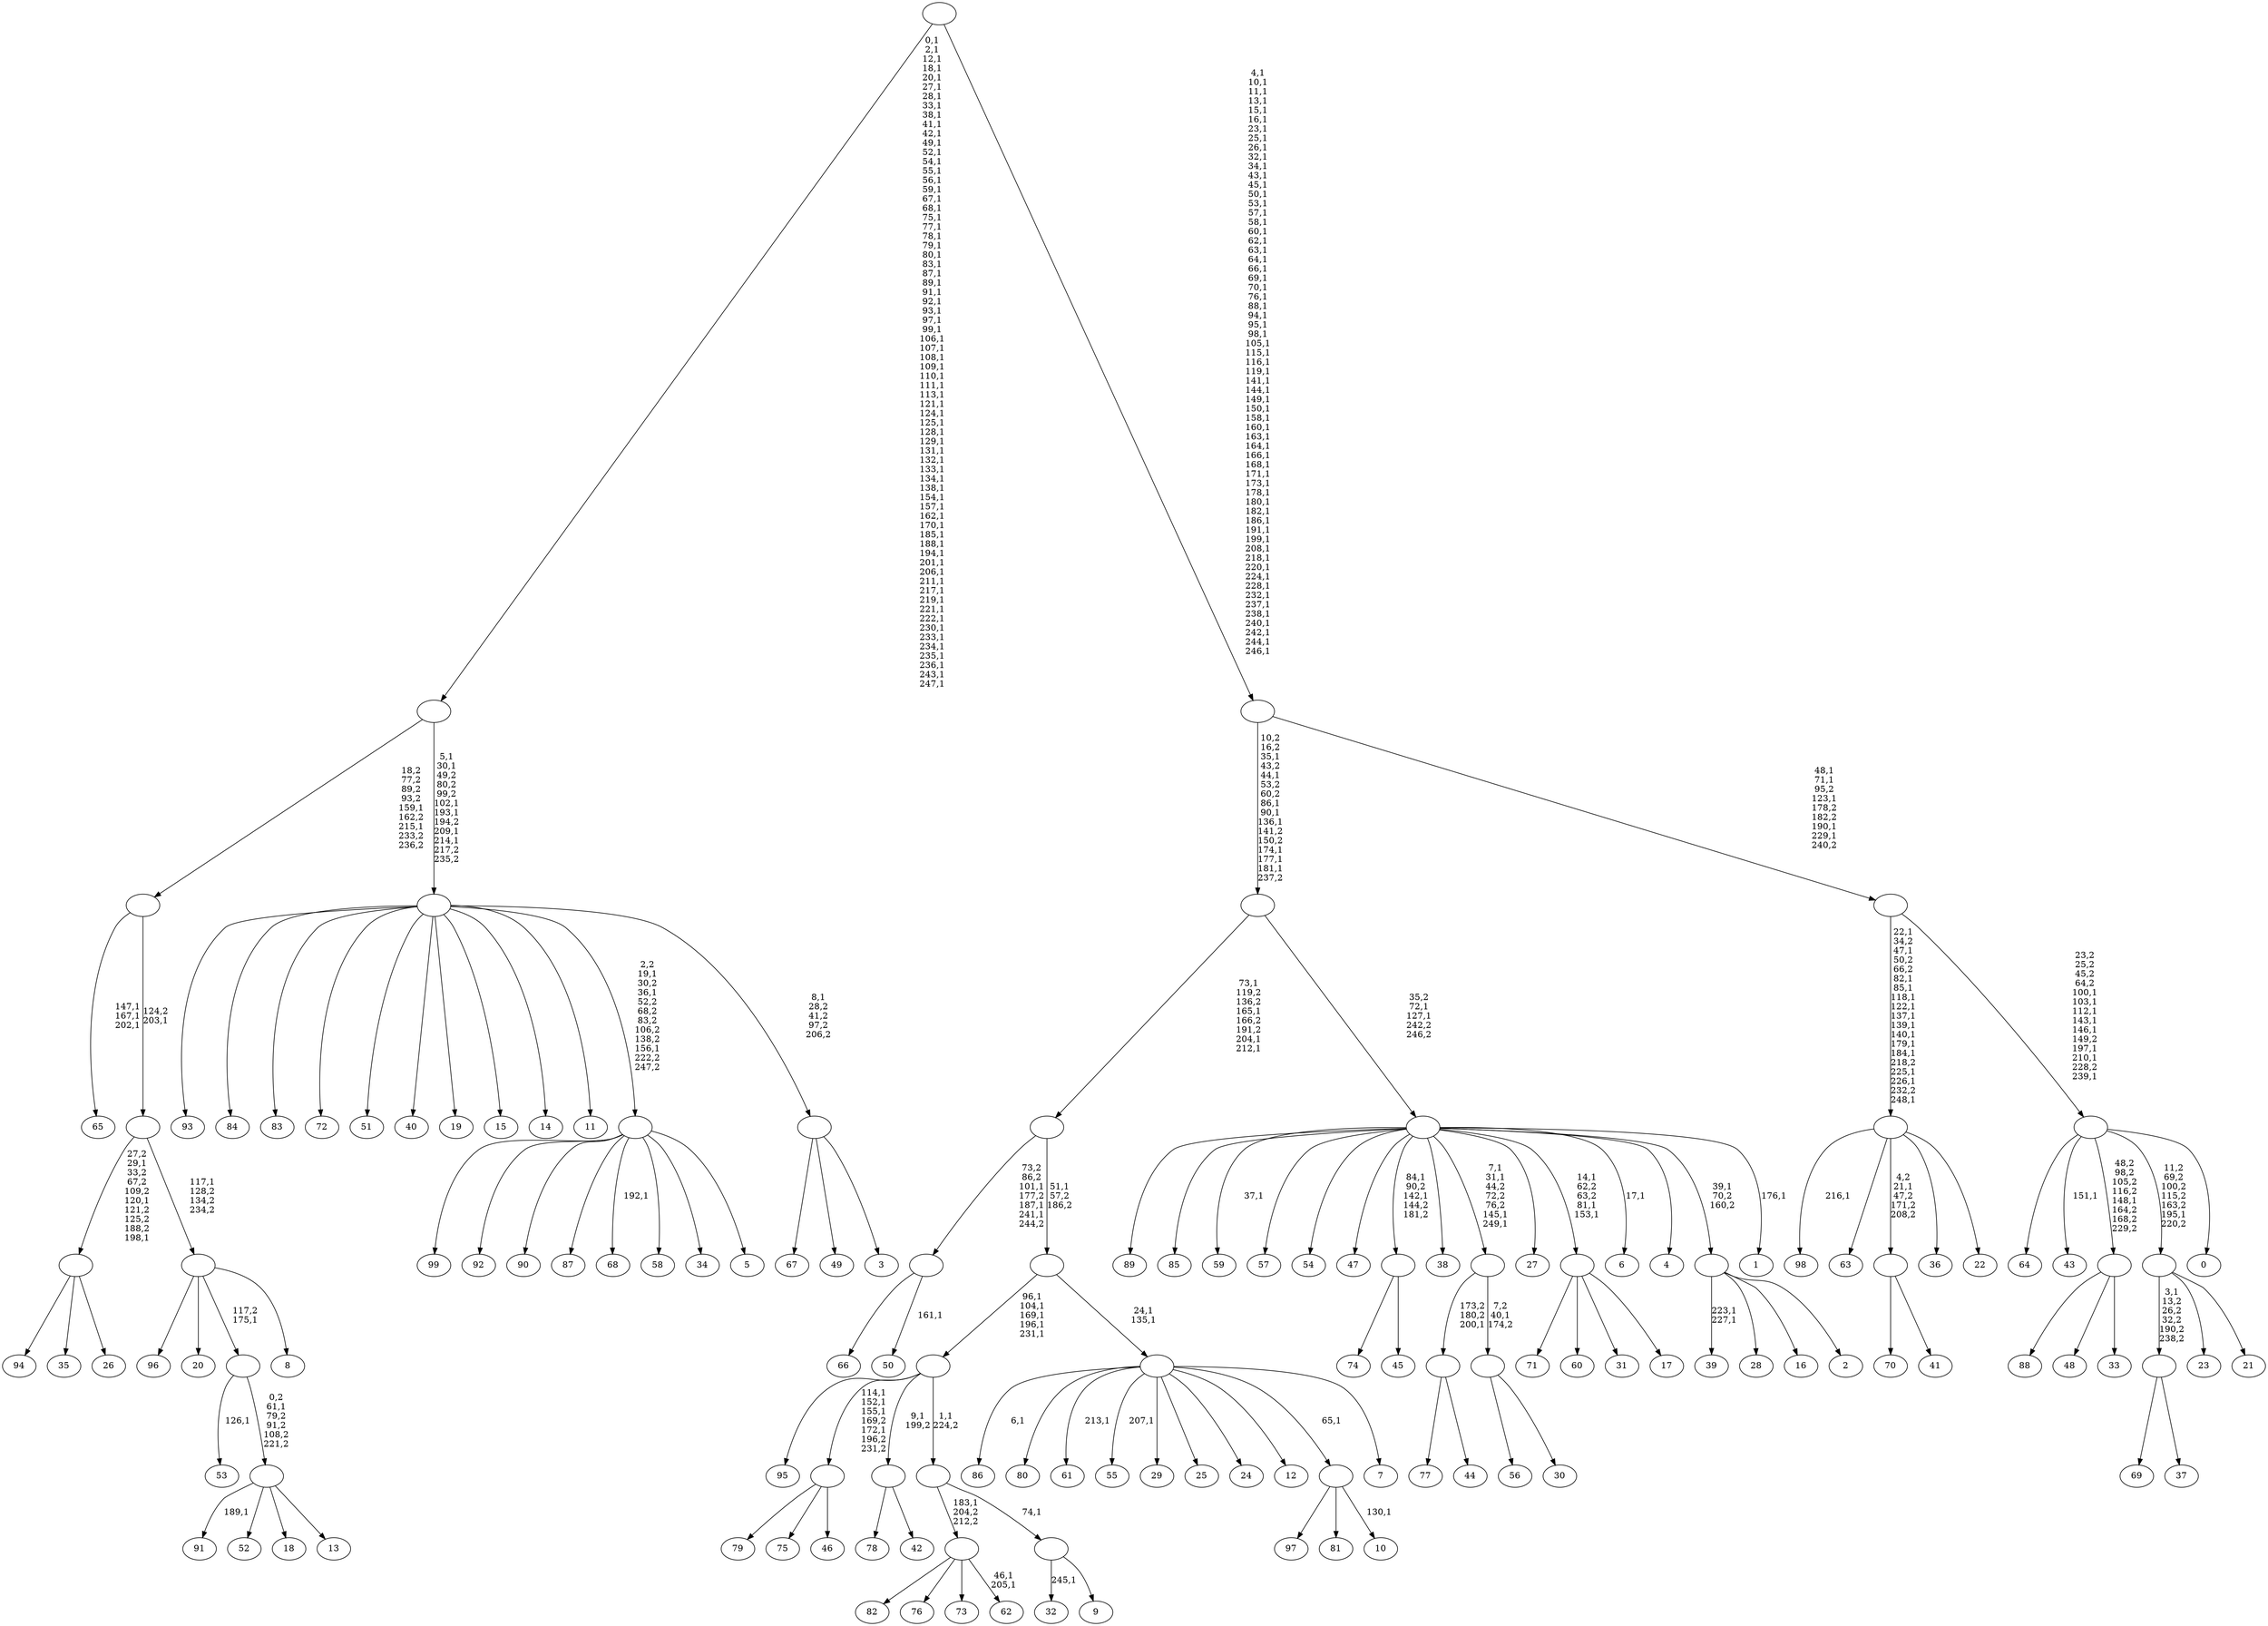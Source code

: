 digraph T {
	350 [label="99"]
	349 [label="98"]
	347 [label="97"]
	346 [label="96"]
	345 [label="95"]
	344 [label="94"]
	343 [label="93"]
	342 [label="92"]
	341 [label="91"]
	339 [label="90"]
	338 [label="89"]
	337 [label="88"]
	336 [label="87"]
	335 [label="86"]
	333 [label="85"]
	332 [label="84"]
	331 [label="83"]
	330 [label="82"]
	329 [label="81"]
	328 [label="80"]
	327 [label="79"]
	326 [label="78"]
	325 [label="77"]
	324 [label="76"]
	323 [label="75"]
	322 [label="74"]
	321 [label="73"]
	320 [label="72"]
	319 [label="71"]
	318 [label="70"]
	317 [label="69"]
	316 [label="68"]
	314 [label="67"]
	313 [label="66"]
	312 [label="65"]
	308 [label="64"]
	307 [label="63"]
	306 [label="62"]
	303 [label=""]
	302 [label="61"]
	300 [label="60"]
	299 [label="59"]
	297 [label="58"]
	296 [label="57"]
	295 [label="56"]
	294 [label="55"]
	292 [label="54"]
	291 [label="53"]
	289 [label="52"]
	288 [label="51"]
	287 [label="50"]
	285 [label=""]
	282 [label="49"]
	281 [label="48"]
	280 [label="47"]
	279 [label="46"]
	278 [label=""]
	274 [label="45"]
	273 [label=""]
	271 [label="44"]
	270 [label=""]
	269 [label="43"]
	267 [label="42"]
	266 [label=""]
	265 [label="41"]
	264 [label=""]
	263 [label="40"]
	262 [label="39"]
	259 [label="38"]
	258 [label="37"]
	257 [label=""]
	256 [label="36"]
	255 [label="35"]
	254 [label="34"]
	253 [label="33"]
	252 [label=""]
	251 [label="32"]
	249 [label="31"]
	248 [label="30"]
	247 [label=""]
	246 [label=""]
	242 [label="29"]
	241 [label="28"]
	240 [label="27"]
	239 [label="26"]
	238 [label=""]
	235 [label="25"]
	234 [label="24"]
	233 [label="23"]
	232 [label="22"]
	231 [label=""]
	217 [label="21"]
	216 [label=""]
	215 [label="20"]
	214 [label="19"]
	213 [label="18"]
	212 [label="17"]
	211 [label=""]
	208 [label="16"]
	207 [label="15"]
	206 [label="14"]
	205 [label="13"]
	204 [label=""]
	203 [label=""]
	202 [label="12"]
	201 [label="11"]
	200 [label="10"]
	198 [label=""]
	197 [label="9"]
	196 [label=""]
	195 [label=""]
	194 [label=""]
	189 [label="8"]
	188 [label=""]
	187 [label=""]
	186 [label=""]
	184 [label="7"]
	183 [label=""]
	181 [label=""]
	180 [label=""]
	176 [label="6"]
	174 [label="5"]
	173 [label=""]
	170 [label="4"]
	169 [label="3"]
	168 [label=""]
	167 [label=""]
	161 [label=""]
	91 [label="2"]
	90 [label=""]
	89 [label="1"]
	87 [label=""]
	85 [label=""]
	77 [label="0"]
	76 [label=""]
	68 [label=""]
	63 [label=""]
	0 [label=""]
	303 -> 306 [label="46,1\n205,1"]
	303 -> 330 [label=""]
	303 -> 324 [label=""]
	303 -> 321 [label=""]
	285 -> 287 [label="161,1"]
	285 -> 313 [label=""]
	278 -> 327 [label=""]
	278 -> 323 [label=""]
	278 -> 279 [label=""]
	273 -> 322 [label=""]
	273 -> 274 [label=""]
	270 -> 325 [label=""]
	270 -> 271 [label=""]
	266 -> 326 [label=""]
	266 -> 267 [label=""]
	264 -> 318 [label=""]
	264 -> 265 [label=""]
	257 -> 317 [label=""]
	257 -> 258 [label=""]
	252 -> 337 [label=""]
	252 -> 281 [label=""]
	252 -> 253 [label=""]
	247 -> 295 [label=""]
	247 -> 248 [label=""]
	246 -> 270 [label="173,2\n180,2\n200,1"]
	246 -> 247 [label="7,2\n40,1\n174,2"]
	238 -> 344 [label=""]
	238 -> 255 [label=""]
	238 -> 239 [label=""]
	231 -> 349 [label="216,1"]
	231 -> 307 [label=""]
	231 -> 264 [label="4,2\n21,1\n47,2\n171,2\n208,2"]
	231 -> 256 [label=""]
	231 -> 232 [label=""]
	216 -> 257 [label="3,1\n13,2\n26,2\n32,2\n190,2\n238,2"]
	216 -> 233 [label=""]
	216 -> 217 [label=""]
	211 -> 319 [label=""]
	211 -> 300 [label=""]
	211 -> 249 [label=""]
	211 -> 212 [label=""]
	204 -> 341 [label="189,1"]
	204 -> 289 [label=""]
	204 -> 213 [label=""]
	204 -> 205 [label=""]
	203 -> 291 [label="126,1"]
	203 -> 204 [label="0,2\n61,1\n79,2\n91,2\n108,2\n221,2"]
	198 -> 200 [label="130,1"]
	198 -> 347 [label=""]
	198 -> 329 [label=""]
	196 -> 251 [label="245,1"]
	196 -> 197 [label=""]
	195 -> 303 [label="183,1\n204,2\n212,2"]
	195 -> 196 [label="74,1"]
	194 -> 278 [label="114,1\n152,1\n155,1\n169,2\n172,1\n196,2\n231,2"]
	194 -> 345 [label=""]
	194 -> 266 [label="9,1\n199,2"]
	194 -> 195 [label="1,1\n224,2"]
	188 -> 346 [label=""]
	188 -> 215 [label=""]
	188 -> 203 [label="117,2\n175,1"]
	188 -> 189 [label=""]
	187 -> 238 [label="27,2\n29,1\n33,2\n67,2\n109,2\n120,1\n121,2\n125,2\n188,2\n198,1"]
	187 -> 188 [label="117,1\n128,2\n134,2\n234,2"]
	186 -> 312 [label="147,1\n167,1\n202,1"]
	186 -> 187 [label="124,2\n203,1"]
	183 -> 294 [label="207,1"]
	183 -> 302 [label="213,1"]
	183 -> 335 [label="6,1"]
	183 -> 328 [label=""]
	183 -> 242 [label=""]
	183 -> 235 [label=""]
	183 -> 234 [label=""]
	183 -> 202 [label=""]
	183 -> 198 [label="65,1"]
	183 -> 184 [label=""]
	181 -> 183 [label="24,1\n135,1"]
	181 -> 194 [label="96,1\n104,1\n169,1\n196,1\n231,1"]
	180 -> 285 [label="73,2\n86,2\n101,1\n177,2\n187,1\n241,1\n244,2"]
	180 -> 181 [label="51,1\n57,2\n186,2"]
	173 -> 316 [label="192,1"]
	173 -> 350 [label=""]
	173 -> 342 [label=""]
	173 -> 339 [label=""]
	173 -> 336 [label=""]
	173 -> 297 [label=""]
	173 -> 254 [label=""]
	173 -> 174 [label=""]
	168 -> 314 [label=""]
	168 -> 282 [label=""]
	168 -> 169 [label=""]
	167 -> 173 [label="2,2\n19,1\n30,2\n36,1\n52,2\n68,2\n83,2\n106,2\n138,2\n156,1\n222,2\n247,2"]
	167 -> 343 [label=""]
	167 -> 332 [label=""]
	167 -> 331 [label=""]
	167 -> 320 [label=""]
	167 -> 288 [label=""]
	167 -> 263 [label=""]
	167 -> 214 [label=""]
	167 -> 207 [label=""]
	167 -> 206 [label=""]
	167 -> 201 [label=""]
	167 -> 168 [label="8,1\n28,2\n41,2\n97,2\n206,2"]
	161 -> 167 [label="5,1\n30,1\n49,2\n80,2\n99,2\n102,1\n193,1\n194,2\n209,1\n214,1\n217,2\n235,2"]
	161 -> 186 [label="18,2\n77,2\n89,2\n93,2\n159,1\n162,2\n215,1\n233,2\n236,2"]
	90 -> 262 [label="223,1\n227,1"]
	90 -> 241 [label=""]
	90 -> 208 [label=""]
	90 -> 91 [label=""]
	87 -> 89 [label="176,1"]
	87 -> 176 [label="17,1"]
	87 -> 211 [label="14,1\n62,2\n63,2\n81,1\n153,1"]
	87 -> 246 [label="7,1\n31,1\n44,2\n72,2\n76,2\n145,1\n249,1"]
	87 -> 273 [label="84,1\n90,2\n142,1\n144,2\n181,2"]
	87 -> 299 [label="37,1"]
	87 -> 338 [label=""]
	87 -> 333 [label=""]
	87 -> 296 [label=""]
	87 -> 292 [label=""]
	87 -> 280 [label=""]
	87 -> 259 [label=""]
	87 -> 240 [label=""]
	87 -> 170 [label=""]
	87 -> 90 [label="39,1\n70,2\n160,2"]
	85 -> 87 [label="35,2\n72,1\n127,1\n242,2\n246,2"]
	85 -> 180 [label="73,1\n119,2\n136,2\n165,1\n166,2\n191,2\n204,1\n212,1"]
	76 -> 269 [label="151,1"]
	76 -> 308 [label=""]
	76 -> 252 [label="48,2\n98,2\n105,2\n116,2\n148,1\n164,2\n168,2\n229,2"]
	76 -> 216 [label="11,2\n69,2\n100,2\n115,2\n163,2\n195,1\n220,2"]
	76 -> 77 [label=""]
	68 -> 76 [label="23,2\n25,2\n45,2\n64,2\n100,1\n103,1\n112,1\n143,1\n146,1\n149,2\n197,1\n210,1\n228,2\n239,1"]
	68 -> 231 [label="22,1\n34,2\n47,1\n50,2\n66,2\n82,1\n85,1\n118,1\n122,1\n137,1\n139,1\n140,1\n179,1\n184,1\n218,2\n225,1\n226,1\n232,2\n248,1"]
	63 -> 68 [label="48,1\n71,1\n95,2\n123,1\n178,2\n182,2\n190,1\n229,1\n240,2"]
	63 -> 85 [label="10,2\n16,2\n35,1\n43,2\n44,1\n53,2\n60,2\n86,1\n90,1\n136,1\n141,2\n150,2\n174,1\n177,1\n181,1\n237,2"]
	0 -> 63 [label="4,1\n10,1\n11,1\n13,1\n15,1\n16,1\n23,1\n25,1\n26,1\n32,1\n34,1\n43,1\n45,1\n50,1\n53,1\n57,1\n58,1\n60,1\n62,1\n63,1\n64,1\n66,1\n69,1\n70,1\n76,1\n88,1\n94,1\n95,1\n98,1\n105,1\n115,1\n116,1\n119,1\n141,1\n144,1\n149,1\n150,1\n158,1\n160,1\n163,1\n164,1\n166,1\n168,1\n171,1\n173,1\n178,1\n180,1\n182,1\n186,1\n191,1\n199,1\n208,1\n218,1\n220,1\n224,1\n228,1\n232,1\n237,1\n238,1\n240,1\n242,1\n244,1\n246,1"]
	0 -> 161 [label="0,1\n2,1\n12,1\n18,1\n20,1\n27,1\n28,1\n33,1\n38,1\n41,1\n42,1\n49,1\n52,1\n54,1\n55,1\n56,1\n59,1\n67,1\n68,1\n75,1\n77,1\n78,1\n79,1\n80,1\n83,1\n87,1\n89,1\n91,1\n92,1\n93,1\n97,1\n99,1\n106,1\n107,1\n108,1\n109,1\n110,1\n111,1\n113,1\n121,1\n124,1\n125,1\n128,1\n129,1\n131,1\n132,1\n133,1\n134,1\n138,1\n154,1\n157,1\n162,1\n170,1\n185,1\n188,1\n194,1\n201,1\n206,1\n211,1\n217,1\n219,1\n221,1\n222,1\n230,1\n233,1\n234,1\n235,1\n236,1\n243,1\n247,1"]
}
